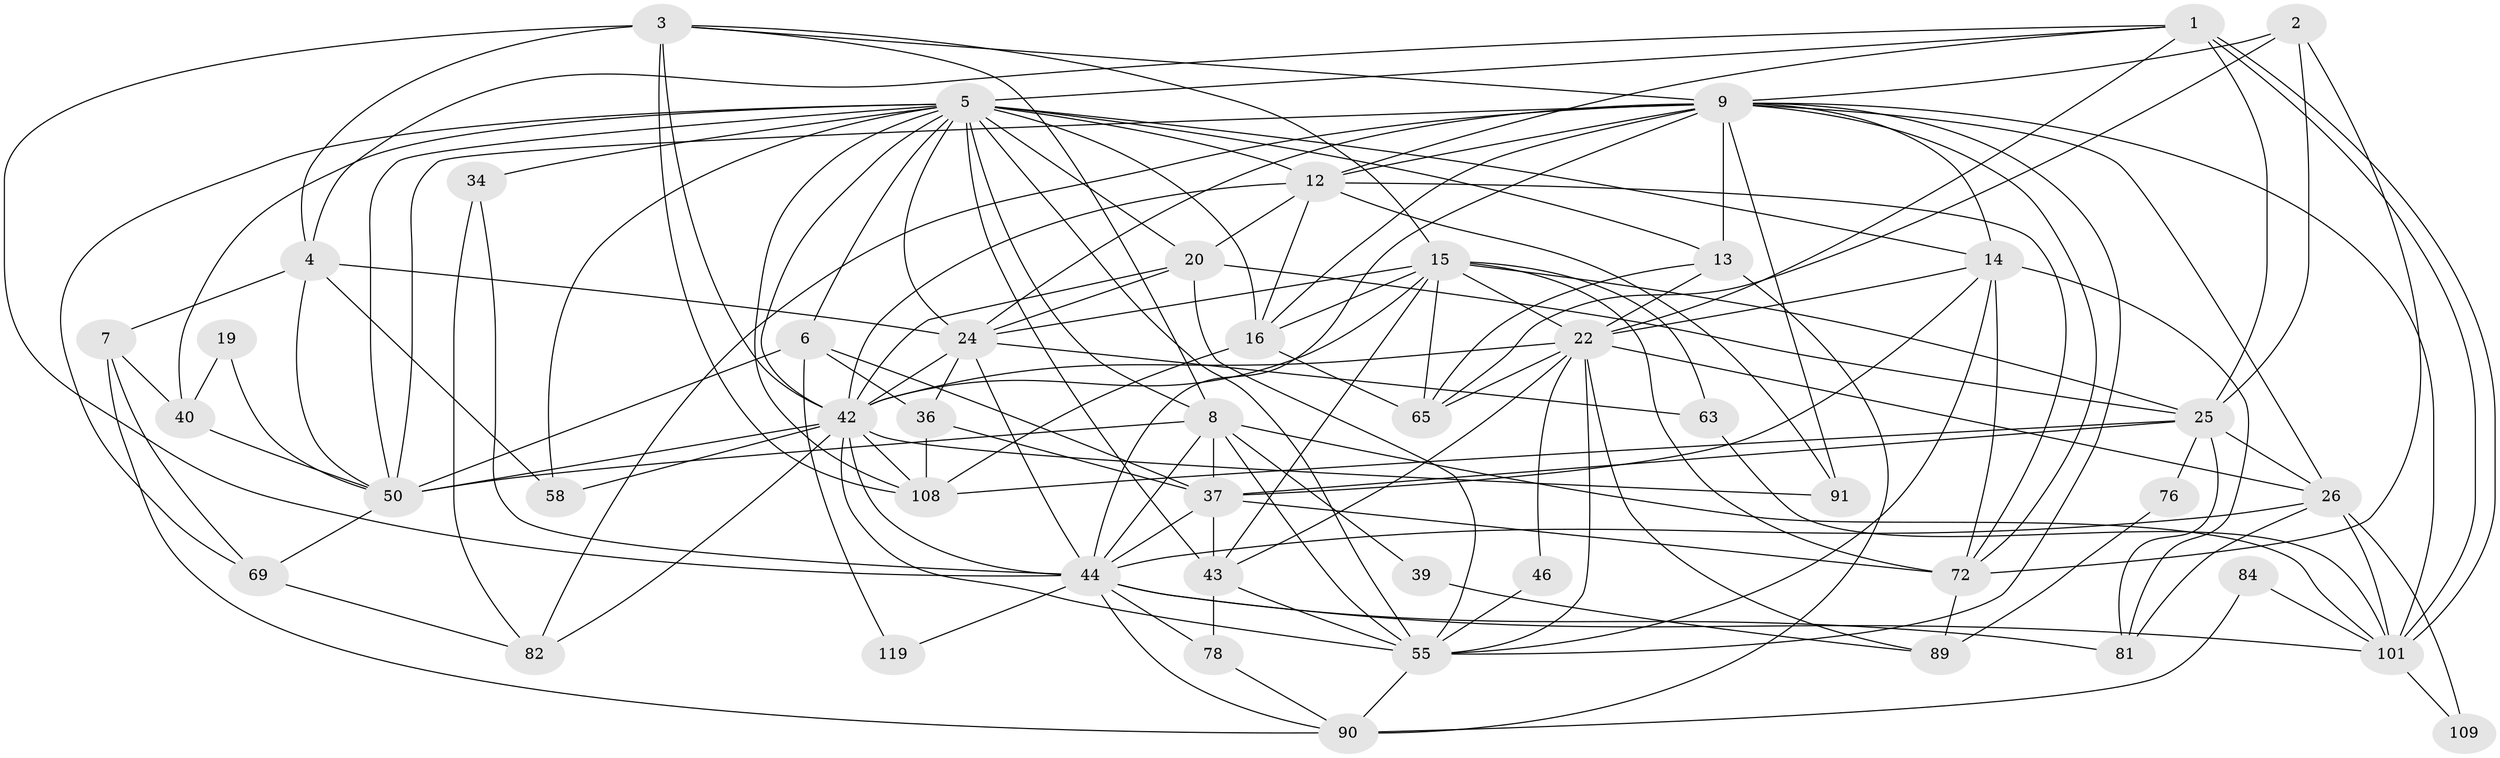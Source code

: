 // original degree distribution, {5: 0.16393442622950818, 4: 0.29508196721311475, 7: 0.03278688524590164, 6: 0.09836065573770492, 3: 0.2459016393442623, 2: 0.14754098360655737, 9: 0.01639344262295082}
// Generated by graph-tools (version 1.1) at 2025/18/03/04/25 18:18:49]
// undirected, 48 vertices, 149 edges
graph export_dot {
graph [start="1"]
  node [color=gray90,style=filled];
  1 [super="+71"];
  2;
  3;
  4 [super="+29+38+54"];
  5 [super="+106+28+51+49"];
  6 [super="+10+18"];
  7;
  8 [super="+21+32"];
  9 [super="+11"];
  12 [super="+74"];
  13 [super="+59+30"];
  14 [super="+33+47"];
  15 [super="+23+70"];
  16 [super="+17+53"];
  19;
  20 [super="+41"];
  22 [super="+57+121"];
  24 [super="+107+45"];
  25 [super="+66+64"];
  26 [super="+83"];
  34;
  36 [super="+48"];
  37 [super="+56+96"];
  39;
  40;
  42 [super="+117+115+98"];
  43 [super="+94"];
  44 [super="+67+86+100"];
  46;
  50 [super="+62+113"];
  55 [super="+102+111+92+60"];
  58;
  63 [super="+104"];
  65 [super="+87"];
  69 [super="+97+77"];
  72 [super="+93"];
  76;
  78;
  81 [super="+105"];
  82;
  84;
  89;
  90 [super="+116"];
  91;
  101;
  108 [super="+122"];
  109;
  119;
  1 -- 101;
  1 -- 101;
  1 -- 4;
  1 -- 22;
  1 -- 12;
  1 -- 5;
  1 -- 25 [weight=2];
  2 -- 72;
  2 -- 65;
  2 -- 9;
  2 -- 25;
  3 -- 108;
  3 -- 8;
  3 -- 42;
  3 -- 4;
  3 -- 44;
  3 -- 15;
  3 -- 9;
  4 -- 58;
  4 -- 24 [weight=3];
  4 -- 50;
  4 -- 7;
  5 -- 42;
  5 -- 58;
  5 -- 50;
  5 -- 34 [weight=2];
  5 -- 69;
  5 -- 13;
  5 -- 55;
  5 -- 40;
  5 -- 24;
  5 -- 12;
  5 -- 6;
  5 -- 8;
  5 -- 43;
  5 -- 108;
  5 -- 14 [weight=2];
  5 -- 16 [weight=3];
  5 -- 20;
  6 -- 37;
  6 -- 119;
  6 -- 50;
  6 -- 36;
  7 -- 40;
  7 -- 90;
  7 -- 69;
  8 -- 101;
  8 -- 50 [weight=3];
  8 -- 37;
  8 -- 39;
  8 -- 55;
  8 -- 44;
  9 -- 44;
  9 -- 24;
  9 -- 101;
  9 -- 72;
  9 -- 12;
  9 -- 13;
  9 -- 14;
  9 -- 16;
  9 -- 50;
  9 -- 82;
  9 -- 55;
  9 -- 26;
  9 -- 91;
  12 -- 20 [weight=2];
  12 -- 91;
  12 -- 42;
  12 -- 72;
  12 -- 16;
  13 -- 65 [weight=2];
  13 -- 90;
  13 -- 22;
  14 -- 22;
  14 -- 37;
  14 -- 81;
  14 -- 55;
  14 -- 72;
  15 -- 65;
  15 -- 24;
  15 -- 63;
  15 -- 42 [weight=3];
  15 -- 22;
  15 -- 72;
  15 -- 43;
  15 -- 16;
  15 -- 25;
  16 -- 65;
  16 -- 108;
  19 -- 40;
  19 -- 50;
  20 -- 55;
  20 -- 24;
  20 -- 42;
  20 -- 25;
  22 -- 42;
  22 -- 89;
  22 -- 55;
  22 -- 46;
  22 -- 26;
  22 -- 43;
  22 -- 65;
  24 -- 63;
  24 -- 42;
  24 -- 44 [weight=2];
  24 -- 36;
  25 -- 81;
  25 -- 108;
  25 -- 37 [weight=3];
  25 -- 26;
  25 -- 76;
  26 -- 101;
  26 -- 81;
  26 -- 44;
  26 -- 109;
  34 -- 82;
  34 -- 44;
  36 -- 108 [weight=2];
  36 -- 37;
  37 -- 43;
  37 -- 44;
  37 -- 72;
  39 -- 89;
  40 -- 50;
  42 -- 58;
  42 -- 82;
  42 -- 91;
  42 -- 55;
  42 -- 108;
  42 -- 50;
  42 -- 44;
  43 -- 55;
  43 -- 78;
  44 -- 81;
  44 -- 90;
  44 -- 101;
  44 -- 119;
  44 -- 78;
  46 -- 55;
  50 -- 69;
  55 -- 90;
  63 -- 101;
  69 -- 82;
  72 -- 89;
  76 -- 89;
  78 -- 90;
  84 -- 90;
  84 -- 101;
  101 -- 109;
}
